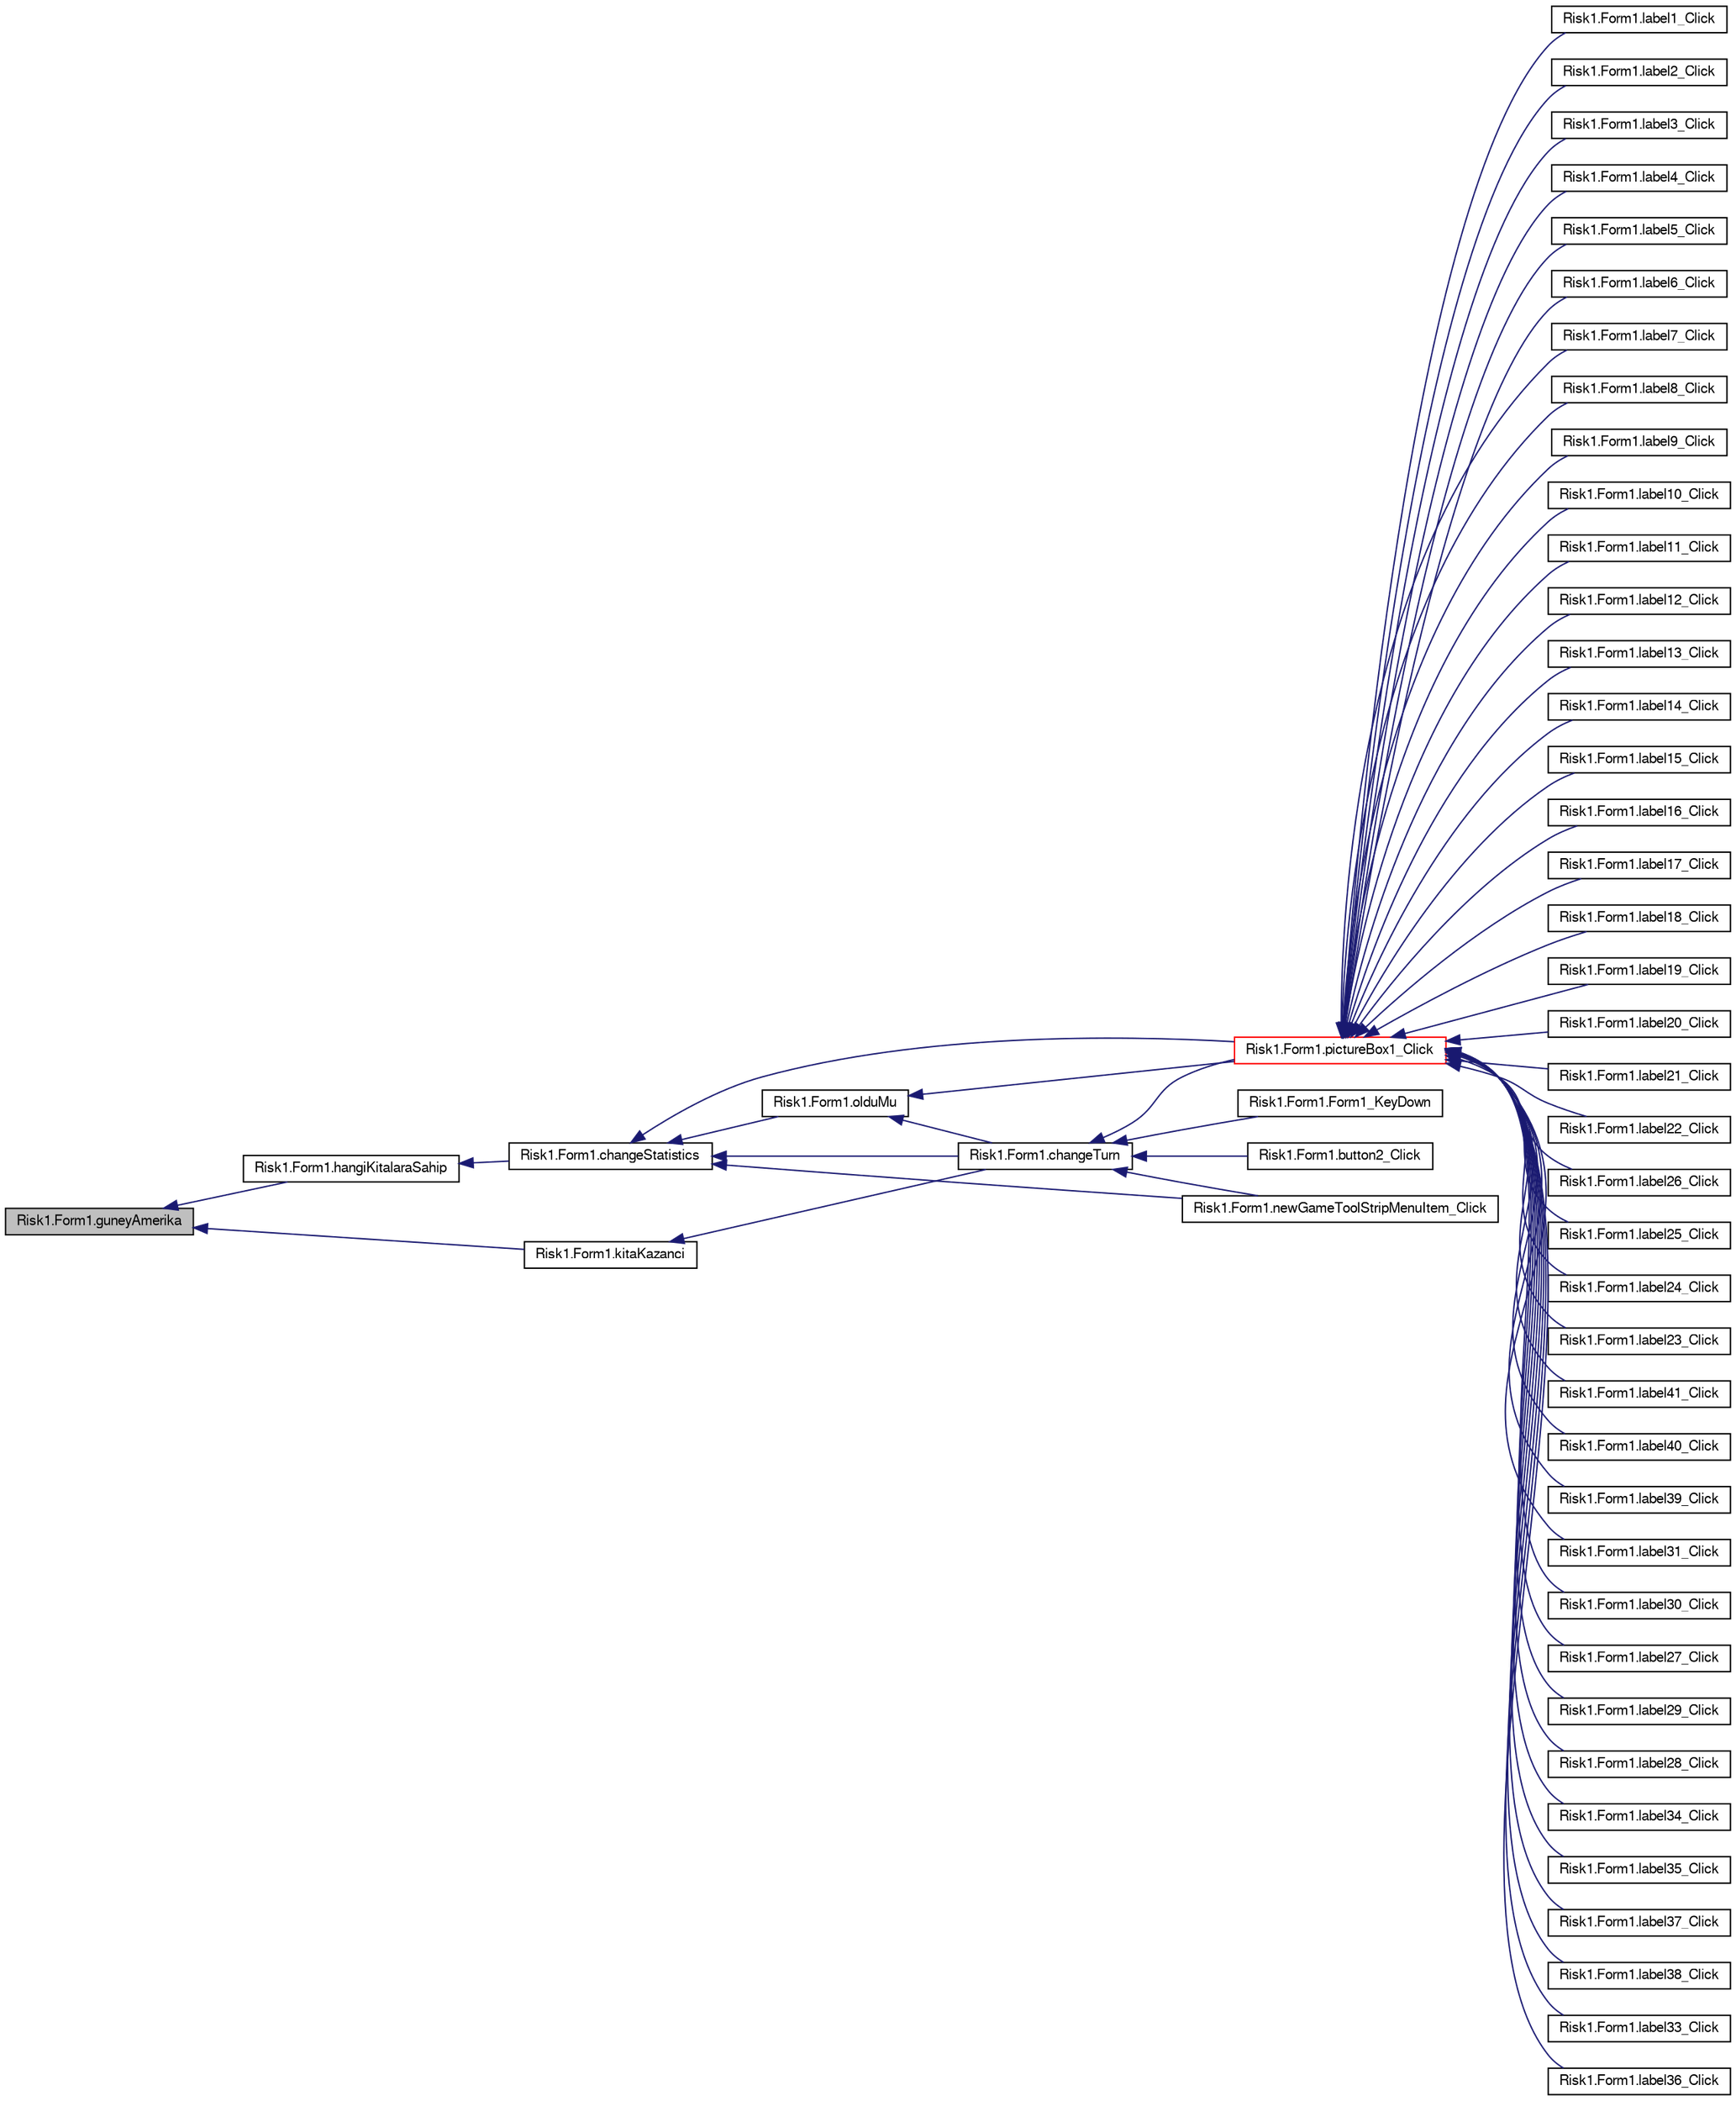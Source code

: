 digraph G
{
  bgcolor="transparent";
  edge [fontname="FreeSans",fontsize="10",labelfontname="FreeSans",labelfontsize="10"];
  node [fontname="FreeSans",fontsize="10",shape=record];
  rankdir="LR";
  Node1 [label="Risk1.Form1.guneyAmerika",height=0.2,width=0.4,color="black", fillcolor="grey75", style="filled" fontcolor="black"];
  Node1 -> Node2 [dir="back",color="midnightblue",fontsize="10",style="solid",fontname="FreeSans"];
  Node2 [label="Risk1.Form1.hangiKitalaraSahip",height=0.2,width=0.4,color="black",URL="$classRisk1_1_1Form1.html#aad27c5edc2ea6a98809ac2ef30758d14"];
  Node2 -> Node3 [dir="back",color="midnightblue",fontsize="10",style="solid",fontname="FreeSans"];
  Node3 [label="Risk1.Form1.changeStatistics",height=0.2,width=0.4,color="black",URL="$classRisk1_1_1Form1.html#a231cf34d18e80a780b2b00f84f2f7da6"];
  Node3 -> Node4 [dir="back",color="midnightblue",fontsize="10",style="solid",fontname="FreeSans"];
  Node4 [label="Risk1.Form1.changeTurn",height=0.2,width=0.4,color="black",URL="$classRisk1_1_1Form1.html#a018eea4103c89dab9ab61df7f8dd2e78"];
  Node4 -> Node5 [dir="back",color="midnightblue",fontsize="10",style="solid",fontname="FreeSans"];
  Node5 [label="Risk1.Form1.button2_Click",height=0.2,width=0.4,color="black",URL="$classRisk1_1_1Form1.html#a8f60a4061bbe11ace5f91ddf817ae165"];
  Node4 -> Node6 [dir="back",color="midnightblue",fontsize="10",style="solid",fontname="FreeSans"];
  Node6 [label="Risk1.Form1.Form1_KeyDown",height=0.2,width=0.4,color="black",URL="$classRisk1_1_1Form1.html#a0006073e9cd2c614444af8341e746251"];
  Node4 -> Node7 [dir="back",color="midnightblue",fontsize="10",style="solid",fontname="FreeSans"];
  Node7 [label="Risk1.Form1.newGameToolStripMenuItem_Click",height=0.2,width=0.4,color="black",URL="$classRisk1_1_1Form1.html#a33b0a37450d54eaf9cffa464044b6898"];
  Node4 -> Node8 [dir="back",color="midnightblue",fontsize="10",style="solid",fontname="FreeSans"];
  Node8 [label="Risk1.Form1.pictureBox1_Click",height=0.2,width=0.4,color="red",URL="$classRisk1_1_1Form1.html#aefee05c8e80333207f348827ebd415df"];
  Node8 -> Node9 [dir="back",color="midnightblue",fontsize="10",style="solid",fontname="FreeSans"];
  Node9 [label="Risk1.Form1.label1_Click",height=0.2,width=0.4,color="black",URL="$classRisk1_1_1Form1.html#ae73f7ccd82b88f7c3fdf50ddcf5688da"];
  Node8 -> Node10 [dir="back",color="midnightblue",fontsize="10",style="solid",fontname="FreeSans"];
  Node10 [label="Risk1.Form1.label2_Click",height=0.2,width=0.4,color="black",URL="$classRisk1_1_1Form1.html#ae82c1467328a1716c54815c1fb7d3939"];
  Node8 -> Node11 [dir="back",color="midnightblue",fontsize="10",style="solid",fontname="FreeSans"];
  Node11 [label="Risk1.Form1.label3_Click",height=0.2,width=0.4,color="black",URL="$classRisk1_1_1Form1.html#a20f3bcc7d2e272cf622df760ac2a9059"];
  Node8 -> Node12 [dir="back",color="midnightblue",fontsize="10",style="solid",fontname="FreeSans"];
  Node12 [label="Risk1.Form1.label4_Click",height=0.2,width=0.4,color="black",URL="$classRisk1_1_1Form1.html#ac3693dd82f27dce05709038c5339e78d"];
  Node8 -> Node13 [dir="back",color="midnightblue",fontsize="10",style="solid",fontname="FreeSans"];
  Node13 [label="Risk1.Form1.label5_Click",height=0.2,width=0.4,color="black",URL="$classRisk1_1_1Form1.html#a55b50088d0677c4b02fccc8e9d9b4bb0"];
  Node8 -> Node14 [dir="back",color="midnightblue",fontsize="10",style="solid",fontname="FreeSans"];
  Node14 [label="Risk1.Form1.label6_Click",height=0.2,width=0.4,color="black",URL="$classRisk1_1_1Form1.html#ad84a1a4be41f3a09c1028f0c8b20f9a5"];
  Node8 -> Node15 [dir="back",color="midnightblue",fontsize="10",style="solid",fontname="FreeSans"];
  Node15 [label="Risk1.Form1.label7_Click",height=0.2,width=0.4,color="black",URL="$classRisk1_1_1Form1.html#a49e079f4550e0c62b93c1165143dffe1"];
  Node8 -> Node16 [dir="back",color="midnightblue",fontsize="10",style="solid",fontname="FreeSans"];
  Node16 [label="Risk1.Form1.label8_Click",height=0.2,width=0.4,color="black",URL="$classRisk1_1_1Form1.html#a0807927097c01b8c41b3f3d10669a2cb"];
  Node8 -> Node17 [dir="back",color="midnightblue",fontsize="10",style="solid",fontname="FreeSans"];
  Node17 [label="Risk1.Form1.label9_Click",height=0.2,width=0.4,color="black",URL="$classRisk1_1_1Form1.html#aea07a9f4baca761d43c0d398cfdf40ba"];
  Node8 -> Node18 [dir="back",color="midnightblue",fontsize="10",style="solid",fontname="FreeSans"];
  Node18 [label="Risk1.Form1.label10_Click",height=0.2,width=0.4,color="black",URL="$classRisk1_1_1Form1.html#af62edd64b39c82d60e5e7934f509f4c0"];
  Node8 -> Node19 [dir="back",color="midnightblue",fontsize="10",style="solid",fontname="FreeSans"];
  Node19 [label="Risk1.Form1.label11_Click",height=0.2,width=0.4,color="black",URL="$classRisk1_1_1Form1.html#a3c51e0a20e26cb0118417934cfa56630"];
  Node8 -> Node20 [dir="back",color="midnightblue",fontsize="10",style="solid",fontname="FreeSans"];
  Node20 [label="Risk1.Form1.label12_Click",height=0.2,width=0.4,color="black",URL="$classRisk1_1_1Form1.html#ab8cdaa16812fb918505bbe2a02a652cd"];
  Node8 -> Node21 [dir="back",color="midnightblue",fontsize="10",style="solid",fontname="FreeSans"];
  Node21 [label="Risk1.Form1.label13_Click",height=0.2,width=0.4,color="black",URL="$classRisk1_1_1Form1.html#acad072588e96dcf515f80b5e9f774ac8"];
  Node8 -> Node22 [dir="back",color="midnightblue",fontsize="10",style="solid",fontname="FreeSans"];
  Node22 [label="Risk1.Form1.label14_Click",height=0.2,width=0.4,color="black",URL="$classRisk1_1_1Form1.html#a14fb1beb811e4742bba0678515f61654"];
  Node8 -> Node23 [dir="back",color="midnightblue",fontsize="10",style="solid",fontname="FreeSans"];
  Node23 [label="Risk1.Form1.label15_Click",height=0.2,width=0.4,color="black",URL="$classRisk1_1_1Form1.html#a8e59ec75e47220af2d4aeca5aa347b57"];
  Node8 -> Node24 [dir="back",color="midnightblue",fontsize="10",style="solid",fontname="FreeSans"];
  Node24 [label="Risk1.Form1.label16_Click",height=0.2,width=0.4,color="black",URL="$classRisk1_1_1Form1.html#a66ca6fc642eec49917dd1ab3672a3714"];
  Node8 -> Node25 [dir="back",color="midnightblue",fontsize="10",style="solid",fontname="FreeSans"];
  Node25 [label="Risk1.Form1.label17_Click",height=0.2,width=0.4,color="black",URL="$classRisk1_1_1Form1.html#a25429bb10992d4457d5f4ad2e60083d0"];
  Node8 -> Node26 [dir="back",color="midnightblue",fontsize="10",style="solid",fontname="FreeSans"];
  Node26 [label="Risk1.Form1.label18_Click",height=0.2,width=0.4,color="black",URL="$classRisk1_1_1Form1.html#a08b02c827fd1f992778ff1d11426d757"];
  Node8 -> Node27 [dir="back",color="midnightblue",fontsize="10",style="solid",fontname="FreeSans"];
  Node27 [label="Risk1.Form1.label19_Click",height=0.2,width=0.4,color="black",URL="$classRisk1_1_1Form1.html#a26f04a861dd60ef610793e25af49af53"];
  Node8 -> Node28 [dir="back",color="midnightblue",fontsize="10",style="solid",fontname="FreeSans"];
  Node28 [label="Risk1.Form1.label20_Click",height=0.2,width=0.4,color="black",URL="$classRisk1_1_1Form1.html#a22ace169bfaa5b48fe38c7fb757cecc3"];
  Node8 -> Node29 [dir="back",color="midnightblue",fontsize="10",style="solid",fontname="FreeSans"];
  Node29 [label="Risk1.Form1.label21_Click",height=0.2,width=0.4,color="black",URL="$classRisk1_1_1Form1.html#a945f0a2422b22f3f028a9d83d17223cb"];
  Node8 -> Node30 [dir="back",color="midnightblue",fontsize="10",style="solid",fontname="FreeSans"];
  Node30 [label="Risk1.Form1.label22_Click",height=0.2,width=0.4,color="black",URL="$classRisk1_1_1Form1.html#a587cdfc4bec32537f5e25525292a825c"];
  Node8 -> Node31 [dir="back",color="midnightblue",fontsize="10",style="solid",fontname="FreeSans"];
  Node31 [label="Risk1.Form1.label26_Click",height=0.2,width=0.4,color="black",URL="$classRisk1_1_1Form1.html#a0e6324cca432d223d7ee19779f7022a2"];
  Node8 -> Node32 [dir="back",color="midnightblue",fontsize="10",style="solid",fontname="FreeSans"];
  Node32 [label="Risk1.Form1.label25_Click",height=0.2,width=0.4,color="black",URL="$classRisk1_1_1Form1.html#a84032b1821f3bc6598dba28c4ddb6025"];
  Node8 -> Node33 [dir="back",color="midnightblue",fontsize="10",style="solid",fontname="FreeSans"];
  Node33 [label="Risk1.Form1.label24_Click",height=0.2,width=0.4,color="black",URL="$classRisk1_1_1Form1.html#a4ee7655dbf6f1799a827ef94188fe09a"];
  Node8 -> Node34 [dir="back",color="midnightblue",fontsize="10",style="solid",fontname="FreeSans"];
  Node34 [label="Risk1.Form1.label23_Click",height=0.2,width=0.4,color="black",URL="$classRisk1_1_1Form1.html#a9b8a896a37c4dfcb662ff5901256f0d8"];
  Node8 -> Node35 [dir="back",color="midnightblue",fontsize="10",style="solid",fontname="FreeSans"];
  Node35 [label="Risk1.Form1.label41_Click",height=0.2,width=0.4,color="black",URL="$classRisk1_1_1Form1.html#a8e7be8f7cb2235d501513fd1a7ad2fd9"];
  Node8 -> Node36 [dir="back",color="midnightblue",fontsize="10",style="solid",fontname="FreeSans"];
  Node36 [label="Risk1.Form1.label40_Click",height=0.2,width=0.4,color="black",URL="$classRisk1_1_1Form1.html#a7ca841db205af54914c9068d91df89a4"];
  Node8 -> Node37 [dir="back",color="midnightblue",fontsize="10",style="solid",fontname="FreeSans"];
  Node37 [label="Risk1.Form1.label39_Click",height=0.2,width=0.4,color="black",URL="$classRisk1_1_1Form1.html#ad1a3d1afca4a7dbb301c83400cb609ad"];
  Node8 -> Node38 [dir="back",color="midnightblue",fontsize="10",style="solid",fontname="FreeSans"];
  Node38 [label="Risk1.Form1.label31_Click",height=0.2,width=0.4,color="black",URL="$classRisk1_1_1Form1.html#a1b6d0068123a171108f437117a9462a1"];
  Node8 -> Node39 [dir="back",color="midnightblue",fontsize="10",style="solid",fontname="FreeSans"];
  Node39 [label="Risk1.Form1.label30_Click",height=0.2,width=0.4,color="black",URL="$classRisk1_1_1Form1.html#aef8c55820e59f8166c12cc4c3da764a4"];
  Node8 -> Node40 [dir="back",color="midnightblue",fontsize="10",style="solid",fontname="FreeSans"];
  Node40 [label="Risk1.Form1.label27_Click",height=0.2,width=0.4,color="black",URL="$classRisk1_1_1Form1.html#ae33a3f0f210a3f1a1ff2f7fd9489120f"];
  Node8 -> Node41 [dir="back",color="midnightblue",fontsize="10",style="solid",fontname="FreeSans"];
  Node41 [label="Risk1.Form1.label29_Click",height=0.2,width=0.4,color="black",URL="$classRisk1_1_1Form1.html#aab3814365d52f98f4c5d2450e8a27f46"];
  Node8 -> Node42 [dir="back",color="midnightblue",fontsize="10",style="solid",fontname="FreeSans"];
  Node42 [label="Risk1.Form1.label28_Click",height=0.2,width=0.4,color="black",URL="$classRisk1_1_1Form1.html#a2a31962ac6a4966466dc42c36d8430ec"];
  Node8 -> Node43 [dir="back",color="midnightblue",fontsize="10",style="solid",fontname="FreeSans"];
  Node43 [label="Risk1.Form1.label34_Click",height=0.2,width=0.4,color="black",URL="$classRisk1_1_1Form1.html#ac29b2651b3c8be1d0b995605734d968a"];
  Node8 -> Node44 [dir="back",color="midnightblue",fontsize="10",style="solid",fontname="FreeSans"];
  Node44 [label="Risk1.Form1.label35_Click",height=0.2,width=0.4,color="black",URL="$classRisk1_1_1Form1.html#a39871c9f66ad6148a154e2497413554a"];
  Node8 -> Node45 [dir="back",color="midnightblue",fontsize="10",style="solid",fontname="FreeSans"];
  Node45 [label="Risk1.Form1.label37_Click",height=0.2,width=0.4,color="black",URL="$classRisk1_1_1Form1.html#ae3ee521fae5841a59d4aaacabd9f3ad9"];
  Node8 -> Node46 [dir="back",color="midnightblue",fontsize="10",style="solid",fontname="FreeSans"];
  Node46 [label="Risk1.Form1.label38_Click",height=0.2,width=0.4,color="black",URL="$classRisk1_1_1Form1.html#a70f8dbfe95c84e01bf192768f3754db8"];
  Node8 -> Node47 [dir="back",color="midnightblue",fontsize="10",style="solid",fontname="FreeSans"];
  Node47 [label="Risk1.Form1.label33_Click",height=0.2,width=0.4,color="black",URL="$classRisk1_1_1Form1.html#a540eceb6c480fa23fc62be728beab581"];
  Node8 -> Node48 [dir="back",color="midnightblue",fontsize="10",style="solid",fontname="FreeSans"];
  Node48 [label="Risk1.Form1.label36_Click",height=0.2,width=0.4,color="black",URL="$classRisk1_1_1Form1.html#af32effd41501b70fe4706d8c6fd90499"];
  Node3 -> Node7 [dir="back",color="midnightblue",fontsize="10",style="solid",fontname="FreeSans"];
  Node3 -> Node49 [dir="back",color="midnightblue",fontsize="10",style="solid",fontname="FreeSans"];
  Node49 [label="Risk1.Form1.olduMu",height=0.2,width=0.4,color="black",URL="$classRisk1_1_1Form1.html#a3ea2efd9ee250aab2d1efdc6368b32a7"];
  Node49 -> Node8 [dir="back",color="midnightblue",fontsize="10",style="solid",fontname="FreeSans"];
  Node49 -> Node4 [dir="back",color="midnightblue",fontsize="10",style="solid",fontname="FreeSans"];
  Node3 -> Node8 [dir="back",color="midnightblue",fontsize="10",style="solid",fontname="FreeSans"];
  Node1 -> Node50 [dir="back",color="midnightblue",fontsize="10",style="solid",fontname="FreeSans"];
  Node50 [label="Risk1.Form1.kitaKazanci",height=0.2,width=0.4,color="black",URL="$classRisk1_1_1Form1.html#a34c0581d500cc7314bd2d8a7f29da524"];
  Node50 -> Node4 [dir="back",color="midnightblue",fontsize="10",style="solid",fontname="FreeSans"];
}
